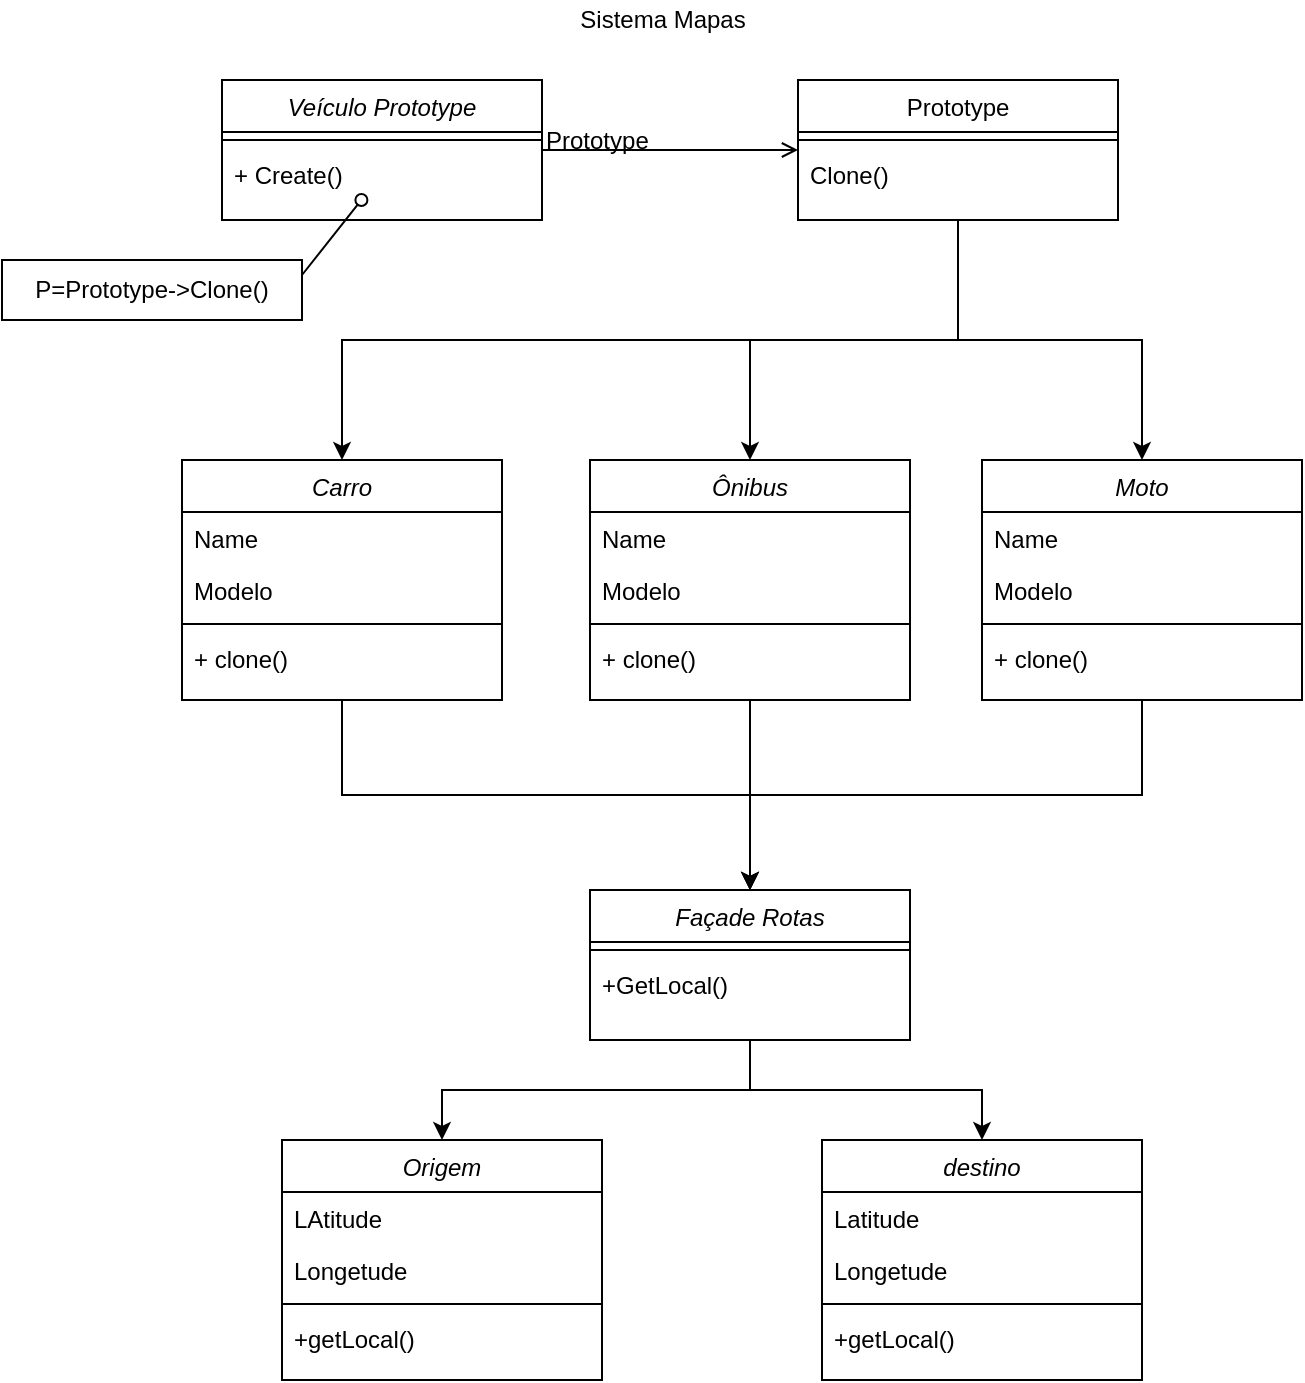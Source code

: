 <mxfile version="14.4.8" type="github" pages="2">
  <diagram id="C5RBs43oDa-KdzZeNtuy" name="Page-1">
    <mxGraphModel dx="1422" dy="705" grid="1" gridSize="10" guides="1" tooltips="1" connect="1" arrows="1" fold="1" page="1" pageScale="1" pageWidth="827" pageHeight="1169" math="0" shadow="0">
      <root>
        <mxCell id="WIyWlLk6GJQsqaUBKTNV-0" />
        <mxCell id="WIyWlLk6GJQsqaUBKTNV-1" parent="WIyWlLk6GJQsqaUBKTNV-0" />
        <mxCell id="zkfFHV4jXpPFQw0GAbJ--0" value="Veículo Prototype" style="swimlane;fontStyle=2;align=center;verticalAlign=top;childLayout=stackLayout;horizontal=1;startSize=26;horizontalStack=0;resizeParent=1;resizeLast=0;collapsible=1;marginBottom=0;rounded=0;shadow=0;strokeWidth=1;" parent="WIyWlLk6GJQsqaUBKTNV-1" vertex="1">
          <mxGeometry x="150" y="120" width="160" height="70" as="geometry">
            <mxRectangle x="230" y="140" width="160" height="26" as="alternateBounds" />
          </mxGeometry>
        </mxCell>
        <mxCell id="zkfFHV4jXpPFQw0GAbJ--4" value="" style="line;html=1;strokeWidth=1;align=left;verticalAlign=middle;spacingTop=-1;spacingLeft=3;spacingRight=3;rotatable=0;labelPosition=right;points=[];portConstraint=eastwest;" parent="zkfFHV4jXpPFQw0GAbJ--0" vertex="1">
          <mxGeometry y="26" width="160" height="8" as="geometry" />
        </mxCell>
        <mxCell id="zkfFHV4jXpPFQw0GAbJ--5" value="+ Create()" style="text;align=left;verticalAlign=top;spacingLeft=4;spacingRight=4;overflow=hidden;rotatable=0;points=[[0,0.5],[1,0.5]];portConstraint=eastwest;" parent="zkfFHV4jXpPFQw0GAbJ--0" vertex="1">
          <mxGeometry y="34" width="160" height="26" as="geometry" />
        </mxCell>
        <mxCell id="31XAmu3wirYMFgPHH8S4-0" style="rounded=0;orthogonalLoop=1;jettySize=auto;html=1;exitX=1;exitY=0.25;exitDx=0;exitDy=0;startArrow=none;endArrow=oval;endFill=0;startFill=0;" edge="1" parent="WIyWlLk6GJQsqaUBKTNV-1" source="31XAmu3wirYMFgPHH8S4-1" target="zkfFHV4jXpPFQw0GAbJ--5">
          <mxGeometry relative="1" as="geometry">
            <mxPoint x="240" y="360" as="sourcePoint" />
          </mxGeometry>
        </mxCell>
        <mxCell id="31XAmu3wirYMFgPHH8S4-7" style="edgeStyle=orthogonalEdgeStyle;rounded=0;orthogonalLoop=1;jettySize=auto;html=1;exitX=0.5;exitY=1;exitDx=0;exitDy=0;entryX=0.5;entryY=0;entryDx=0;entryDy=0;startArrow=none;startFill=0;endArrow=classic;endFill=1;" edge="1" parent="WIyWlLk6GJQsqaUBKTNV-1" source="zkfFHV4jXpPFQw0GAbJ--17" target="31XAmu3wirYMFgPHH8S4-2">
          <mxGeometry relative="1" as="geometry" />
        </mxCell>
        <mxCell id="31XAmu3wirYMFgPHH8S4-18" style="edgeStyle=orthogonalEdgeStyle;rounded=0;orthogonalLoop=1;jettySize=auto;html=1;exitX=0.5;exitY=1;exitDx=0;exitDy=0;startArrow=none;startFill=0;endArrow=classic;endFill=1;" edge="1" parent="WIyWlLk6GJQsqaUBKTNV-1" source="zkfFHV4jXpPFQw0GAbJ--17" target="31XAmu3wirYMFgPHH8S4-8">
          <mxGeometry relative="1" as="geometry" />
        </mxCell>
        <mxCell id="31XAmu3wirYMFgPHH8S4-19" style="edgeStyle=orthogonalEdgeStyle;rounded=0;orthogonalLoop=1;jettySize=auto;html=1;exitX=0.5;exitY=1;exitDx=0;exitDy=0;entryX=0.5;entryY=0;entryDx=0;entryDy=0;startArrow=none;startFill=0;endArrow=classic;endFill=1;" edge="1" parent="WIyWlLk6GJQsqaUBKTNV-1" source="zkfFHV4jXpPFQw0GAbJ--17" target="31XAmu3wirYMFgPHH8S4-13">
          <mxGeometry relative="1" as="geometry" />
        </mxCell>
        <mxCell id="zkfFHV4jXpPFQw0GAbJ--17" value="Prototype" style="swimlane;fontStyle=0;align=center;verticalAlign=top;childLayout=stackLayout;horizontal=1;startSize=26;horizontalStack=0;resizeParent=1;resizeLast=0;collapsible=1;marginBottom=0;rounded=0;shadow=0;strokeWidth=1;" parent="WIyWlLk6GJQsqaUBKTNV-1" vertex="1">
          <mxGeometry x="438" y="120" width="160" height="70" as="geometry">
            <mxRectangle x="550" y="140" width="160" height="26" as="alternateBounds" />
          </mxGeometry>
        </mxCell>
        <mxCell id="zkfFHV4jXpPFQw0GAbJ--23" value="" style="line;html=1;strokeWidth=1;align=left;verticalAlign=middle;spacingTop=-1;spacingLeft=3;spacingRight=3;rotatable=0;labelPosition=right;points=[];portConstraint=eastwest;" parent="zkfFHV4jXpPFQw0GAbJ--17" vertex="1">
          <mxGeometry y="26" width="160" height="8" as="geometry" />
        </mxCell>
        <mxCell id="zkfFHV4jXpPFQw0GAbJ--25" value="Clone()" style="text;align=left;verticalAlign=top;spacingLeft=4;spacingRight=4;overflow=hidden;rotatable=0;points=[[0,0.5],[1,0.5]];portConstraint=eastwest;" parent="zkfFHV4jXpPFQw0GAbJ--17" vertex="1">
          <mxGeometry y="34" width="160" height="26" as="geometry" />
        </mxCell>
        <mxCell id="zkfFHV4jXpPFQw0GAbJ--26" value="" style="endArrow=open;shadow=0;strokeWidth=1;rounded=0;endFill=1;edgeStyle=elbowEdgeStyle;elbow=vertical;" parent="WIyWlLk6GJQsqaUBKTNV-1" source="zkfFHV4jXpPFQw0GAbJ--0" target="zkfFHV4jXpPFQw0GAbJ--17" edge="1">
          <mxGeometry x="0.5" y="41" relative="1" as="geometry">
            <mxPoint x="310" y="192" as="sourcePoint" />
            <mxPoint x="470" y="192" as="targetPoint" />
            <mxPoint x="-40" y="32" as="offset" />
          </mxGeometry>
        </mxCell>
        <mxCell id="zkfFHV4jXpPFQw0GAbJ--27" value="Prototype" style="resizable=0;align=left;verticalAlign=bottom;labelBackgroundColor=none;fontSize=12;" parent="zkfFHV4jXpPFQw0GAbJ--26" connectable="0" vertex="1">
          <mxGeometry x="-1" relative="1" as="geometry">
            <mxPoint y="4" as="offset" />
          </mxGeometry>
        </mxCell>
        <mxCell id="31XAmu3wirYMFgPHH8S4-1" value="P=Prototype-&amp;gt;Clone()" style="rounded=0;whiteSpace=wrap;html=1;" vertex="1" parent="WIyWlLk6GJQsqaUBKTNV-1">
          <mxGeometry x="40" y="210" width="150" height="30" as="geometry" />
        </mxCell>
        <mxCell id="31XAmu3wirYMFgPHH8S4-28" style="edgeStyle=orthogonalEdgeStyle;rounded=0;orthogonalLoop=1;jettySize=auto;html=1;exitX=0.5;exitY=1;exitDx=0;exitDy=0;entryX=0.5;entryY=0;entryDx=0;entryDy=0;startArrow=none;startFill=0;endArrow=classic;endFill=1;" edge="1" parent="WIyWlLk6GJQsqaUBKTNV-1" source="31XAmu3wirYMFgPHH8S4-2" target="31XAmu3wirYMFgPHH8S4-20">
          <mxGeometry relative="1" as="geometry" />
        </mxCell>
        <mxCell id="31XAmu3wirYMFgPHH8S4-2" value="Carro" style="swimlane;fontStyle=2;align=center;verticalAlign=top;childLayout=stackLayout;horizontal=1;startSize=26;horizontalStack=0;resizeParent=1;resizeLast=0;collapsible=1;marginBottom=0;rounded=0;shadow=0;strokeWidth=1;" vertex="1" parent="WIyWlLk6GJQsqaUBKTNV-1">
          <mxGeometry x="130" y="310" width="160" height="120" as="geometry">
            <mxRectangle x="230" y="140" width="160" height="26" as="alternateBounds" />
          </mxGeometry>
        </mxCell>
        <mxCell id="31XAmu3wirYMFgPHH8S4-3" value="Name" style="text;align=left;verticalAlign=top;spacingLeft=4;spacingRight=4;overflow=hidden;rotatable=0;points=[[0,0.5],[1,0.5]];portConstraint=eastwest;" vertex="1" parent="31XAmu3wirYMFgPHH8S4-2">
          <mxGeometry y="26" width="160" height="26" as="geometry" />
        </mxCell>
        <mxCell id="31XAmu3wirYMFgPHH8S4-4" value="Modelo" style="text;align=left;verticalAlign=top;spacingLeft=4;spacingRight=4;overflow=hidden;rotatable=0;points=[[0,0.5],[1,0.5]];portConstraint=eastwest;rounded=0;shadow=0;html=0;" vertex="1" parent="31XAmu3wirYMFgPHH8S4-2">
          <mxGeometry y="52" width="160" height="26" as="geometry" />
        </mxCell>
        <mxCell id="31XAmu3wirYMFgPHH8S4-5" value="" style="line;html=1;strokeWidth=1;align=left;verticalAlign=middle;spacingTop=-1;spacingLeft=3;spacingRight=3;rotatable=0;labelPosition=right;points=[];portConstraint=eastwest;" vertex="1" parent="31XAmu3wirYMFgPHH8S4-2">
          <mxGeometry y="78" width="160" height="8" as="geometry" />
        </mxCell>
        <mxCell id="31XAmu3wirYMFgPHH8S4-6" value="+ clone()" style="text;align=left;verticalAlign=top;spacingLeft=4;spacingRight=4;overflow=hidden;rotatable=0;points=[[0,0.5],[1,0.5]];portConstraint=eastwest;" vertex="1" parent="31XAmu3wirYMFgPHH8S4-2">
          <mxGeometry y="86" width="160" height="26" as="geometry" />
        </mxCell>
        <mxCell id="31XAmu3wirYMFgPHH8S4-29" style="edgeStyle=orthogonalEdgeStyle;rounded=0;orthogonalLoop=1;jettySize=auto;html=1;exitX=0.5;exitY=1;exitDx=0;exitDy=0;startArrow=none;startFill=0;endArrow=classic;endFill=1;entryX=0.5;entryY=0;entryDx=0;entryDy=0;" edge="1" parent="WIyWlLk6GJQsqaUBKTNV-1" source="31XAmu3wirYMFgPHH8S4-8" target="31XAmu3wirYMFgPHH8S4-20">
          <mxGeometry relative="1" as="geometry">
            <mxPoint x="400" y="520" as="targetPoint" />
          </mxGeometry>
        </mxCell>
        <mxCell id="31XAmu3wirYMFgPHH8S4-8" value="Ônibus" style="swimlane;fontStyle=2;align=center;verticalAlign=top;childLayout=stackLayout;horizontal=1;startSize=26;horizontalStack=0;resizeParent=1;resizeLast=0;collapsible=1;marginBottom=0;rounded=0;shadow=0;strokeWidth=1;" vertex="1" parent="WIyWlLk6GJQsqaUBKTNV-1">
          <mxGeometry x="334" y="310" width="160" height="120" as="geometry">
            <mxRectangle x="230" y="140" width="160" height="26" as="alternateBounds" />
          </mxGeometry>
        </mxCell>
        <mxCell id="31XAmu3wirYMFgPHH8S4-9" value="Name" style="text;align=left;verticalAlign=top;spacingLeft=4;spacingRight=4;overflow=hidden;rotatable=0;points=[[0,0.5],[1,0.5]];portConstraint=eastwest;" vertex="1" parent="31XAmu3wirYMFgPHH8S4-8">
          <mxGeometry y="26" width="160" height="26" as="geometry" />
        </mxCell>
        <mxCell id="31XAmu3wirYMFgPHH8S4-10" value="Modelo" style="text;align=left;verticalAlign=top;spacingLeft=4;spacingRight=4;overflow=hidden;rotatable=0;points=[[0,0.5],[1,0.5]];portConstraint=eastwest;rounded=0;shadow=0;html=0;" vertex="1" parent="31XAmu3wirYMFgPHH8S4-8">
          <mxGeometry y="52" width="160" height="26" as="geometry" />
        </mxCell>
        <mxCell id="31XAmu3wirYMFgPHH8S4-11" value="" style="line;html=1;strokeWidth=1;align=left;verticalAlign=middle;spacingTop=-1;spacingLeft=3;spacingRight=3;rotatable=0;labelPosition=right;points=[];portConstraint=eastwest;" vertex="1" parent="31XAmu3wirYMFgPHH8S4-8">
          <mxGeometry y="78" width="160" height="8" as="geometry" />
        </mxCell>
        <mxCell id="31XAmu3wirYMFgPHH8S4-12" value="+ clone()" style="text;align=left;verticalAlign=top;spacingLeft=4;spacingRight=4;overflow=hidden;rotatable=0;points=[[0,0.5],[1,0.5]];portConstraint=eastwest;" vertex="1" parent="31XAmu3wirYMFgPHH8S4-8">
          <mxGeometry y="86" width="160" height="26" as="geometry" />
        </mxCell>
        <mxCell id="31XAmu3wirYMFgPHH8S4-30" style="edgeStyle=orthogonalEdgeStyle;rounded=0;orthogonalLoop=1;jettySize=auto;html=1;exitX=0.5;exitY=1;exitDx=0;exitDy=0;entryX=0.5;entryY=0;entryDx=0;entryDy=0;startArrow=none;startFill=0;endArrow=classic;endFill=1;" edge="1" parent="WIyWlLk6GJQsqaUBKTNV-1" source="31XAmu3wirYMFgPHH8S4-13" target="31XAmu3wirYMFgPHH8S4-20">
          <mxGeometry relative="1" as="geometry" />
        </mxCell>
        <mxCell id="31XAmu3wirYMFgPHH8S4-13" value="Moto" style="swimlane;fontStyle=2;align=center;verticalAlign=top;childLayout=stackLayout;horizontal=1;startSize=26;horizontalStack=0;resizeParent=1;resizeLast=0;collapsible=1;marginBottom=0;rounded=0;shadow=0;strokeWidth=1;" vertex="1" parent="WIyWlLk6GJQsqaUBKTNV-1">
          <mxGeometry x="530" y="310" width="160" height="120" as="geometry">
            <mxRectangle x="230" y="140" width="160" height="26" as="alternateBounds" />
          </mxGeometry>
        </mxCell>
        <mxCell id="31XAmu3wirYMFgPHH8S4-14" value="Name" style="text;align=left;verticalAlign=top;spacingLeft=4;spacingRight=4;overflow=hidden;rotatable=0;points=[[0,0.5],[1,0.5]];portConstraint=eastwest;" vertex="1" parent="31XAmu3wirYMFgPHH8S4-13">
          <mxGeometry y="26" width="160" height="26" as="geometry" />
        </mxCell>
        <mxCell id="31XAmu3wirYMFgPHH8S4-15" value="Modelo" style="text;align=left;verticalAlign=top;spacingLeft=4;spacingRight=4;overflow=hidden;rotatable=0;points=[[0,0.5],[1,0.5]];portConstraint=eastwest;rounded=0;shadow=0;html=0;" vertex="1" parent="31XAmu3wirYMFgPHH8S4-13">
          <mxGeometry y="52" width="160" height="26" as="geometry" />
        </mxCell>
        <mxCell id="31XAmu3wirYMFgPHH8S4-16" value="" style="line;html=1;strokeWidth=1;align=left;verticalAlign=middle;spacingTop=-1;spacingLeft=3;spacingRight=3;rotatable=0;labelPosition=right;points=[];portConstraint=eastwest;" vertex="1" parent="31XAmu3wirYMFgPHH8S4-13">
          <mxGeometry y="78" width="160" height="8" as="geometry" />
        </mxCell>
        <mxCell id="31XAmu3wirYMFgPHH8S4-17" value="+ clone()" style="text;align=left;verticalAlign=top;spacingLeft=4;spacingRight=4;overflow=hidden;rotatable=0;points=[[0,0.5],[1,0.5]];portConstraint=eastwest;" vertex="1" parent="31XAmu3wirYMFgPHH8S4-13">
          <mxGeometry y="86" width="160" height="26" as="geometry" />
        </mxCell>
        <mxCell id="31XAmu3wirYMFgPHH8S4-42" style="edgeStyle=orthogonalEdgeStyle;rounded=0;orthogonalLoop=1;jettySize=auto;html=1;exitX=0.5;exitY=1;exitDx=0;exitDy=0;startArrow=none;startFill=0;endArrow=classic;endFill=1;" edge="1" parent="WIyWlLk6GJQsqaUBKTNV-1" source="31XAmu3wirYMFgPHH8S4-20" target="31XAmu3wirYMFgPHH8S4-32">
          <mxGeometry relative="1" as="geometry" />
        </mxCell>
        <mxCell id="31XAmu3wirYMFgPHH8S4-43" style="edgeStyle=orthogonalEdgeStyle;rounded=0;orthogonalLoop=1;jettySize=auto;html=1;exitX=0.5;exitY=1;exitDx=0;exitDy=0;entryX=0.5;entryY=0;entryDx=0;entryDy=0;startArrow=none;startFill=0;endArrow=classic;endFill=1;" edge="1" parent="WIyWlLk6GJQsqaUBKTNV-1" source="31XAmu3wirYMFgPHH8S4-20" target="31XAmu3wirYMFgPHH8S4-37">
          <mxGeometry relative="1" as="geometry" />
        </mxCell>
        <mxCell id="31XAmu3wirYMFgPHH8S4-20" value="Façade Rotas" style="swimlane;fontStyle=2;align=center;verticalAlign=top;childLayout=stackLayout;horizontal=1;startSize=26;horizontalStack=0;resizeParent=1;resizeLast=0;collapsible=1;marginBottom=0;rounded=0;shadow=0;strokeWidth=1;" vertex="1" parent="WIyWlLk6GJQsqaUBKTNV-1">
          <mxGeometry x="334" y="525" width="160" height="75" as="geometry">
            <mxRectangle x="230" y="140" width="160" height="26" as="alternateBounds" />
          </mxGeometry>
        </mxCell>
        <mxCell id="31XAmu3wirYMFgPHH8S4-23" value="" style="line;html=1;strokeWidth=1;align=left;verticalAlign=middle;spacingTop=-1;spacingLeft=3;spacingRight=3;rotatable=0;labelPosition=right;points=[];portConstraint=eastwest;" vertex="1" parent="31XAmu3wirYMFgPHH8S4-20">
          <mxGeometry y="26" width="160" height="8" as="geometry" />
        </mxCell>
        <mxCell id="31XAmu3wirYMFgPHH8S4-24" value="+GetLocal()" style="text;align=left;verticalAlign=top;spacingLeft=4;spacingRight=4;overflow=hidden;rotatable=0;points=[[0,0.5],[1,0.5]];portConstraint=eastwest;" vertex="1" parent="31XAmu3wirYMFgPHH8S4-20">
          <mxGeometry y="34" width="160" height="34" as="geometry" />
        </mxCell>
        <mxCell id="31XAmu3wirYMFgPHH8S4-32" value="Origem" style="swimlane;fontStyle=2;align=center;verticalAlign=top;childLayout=stackLayout;horizontal=1;startSize=26;horizontalStack=0;resizeParent=1;resizeLast=0;collapsible=1;marginBottom=0;rounded=0;shadow=0;strokeWidth=1;" vertex="1" parent="WIyWlLk6GJQsqaUBKTNV-1">
          <mxGeometry x="180" y="650" width="160" height="120" as="geometry">
            <mxRectangle x="230" y="140" width="160" height="26" as="alternateBounds" />
          </mxGeometry>
        </mxCell>
        <mxCell id="31XAmu3wirYMFgPHH8S4-33" value="LAtitude" style="text;align=left;verticalAlign=top;spacingLeft=4;spacingRight=4;overflow=hidden;rotatable=0;points=[[0,0.5],[1,0.5]];portConstraint=eastwest;" vertex="1" parent="31XAmu3wirYMFgPHH8S4-32">
          <mxGeometry y="26" width="160" height="26" as="geometry" />
        </mxCell>
        <mxCell id="31XAmu3wirYMFgPHH8S4-34" value="Longetude" style="text;align=left;verticalAlign=top;spacingLeft=4;spacingRight=4;overflow=hidden;rotatable=0;points=[[0,0.5],[1,0.5]];portConstraint=eastwest;rounded=0;shadow=0;html=0;" vertex="1" parent="31XAmu3wirYMFgPHH8S4-32">
          <mxGeometry y="52" width="160" height="26" as="geometry" />
        </mxCell>
        <mxCell id="31XAmu3wirYMFgPHH8S4-35" value="" style="line;html=1;strokeWidth=1;align=left;verticalAlign=middle;spacingTop=-1;spacingLeft=3;spacingRight=3;rotatable=0;labelPosition=right;points=[];portConstraint=eastwest;" vertex="1" parent="31XAmu3wirYMFgPHH8S4-32">
          <mxGeometry y="78" width="160" height="8" as="geometry" />
        </mxCell>
        <mxCell id="31XAmu3wirYMFgPHH8S4-36" value="+getLocal()" style="text;align=left;verticalAlign=top;spacingLeft=4;spacingRight=4;overflow=hidden;rotatable=0;points=[[0,0.5],[1,0.5]];portConstraint=eastwest;" vertex="1" parent="31XAmu3wirYMFgPHH8S4-32">
          <mxGeometry y="86" width="160" height="26" as="geometry" />
        </mxCell>
        <mxCell id="31XAmu3wirYMFgPHH8S4-37" value="destino" style="swimlane;fontStyle=2;align=center;verticalAlign=top;childLayout=stackLayout;horizontal=1;startSize=26;horizontalStack=0;resizeParent=1;resizeLast=0;collapsible=1;marginBottom=0;rounded=0;shadow=0;strokeWidth=1;" vertex="1" parent="WIyWlLk6GJQsqaUBKTNV-1">
          <mxGeometry x="450" y="650" width="160" height="120" as="geometry">
            <mxRectangle x="230" y="140" width="160" height="26" as="alternateBounds" />
          </mxGeometry>
        </mxCell>
        <mxCell id="31XAmu3wirYMFgPHH8S4-38" value="Latitude" style="text;align=left;verticalAlign=top;spacingLeft=4;spacingRight=4;overflow=hidden;rotatable=0;points=[[0,0.5],[1,0.5]];portConstraint=eastwest;" vertex="1" parent="31XAmu3wirYMFgPHH8S4-37">
          <mxGeometry y="26" width="160" height="26" as="geometry" />
        </mxCell>
        <mxCell id="31XAmu3wirYMFgPHH8S4-39" value="Longetude" style="text;align=left;verticalAlign=top;spacingLeft=4;spacingRight=4;overflow=hidden;rotatable=0;points=[[0,0.5],[1,0.5]];portConstraint=eastwest;rounded=0;shadow=0;html=0;" vertex="1" parent="31XAmu3wirYMFgPHH8S4-37">
          <mxGeometry y="52" width="160" height="26" as="geometry" />
        </mxCell>
        <mxCell id="31XAmu3wirYMFgPHH8S4-40" value="" style="line;html=1;strokeWidth=1;align=left;verticalAlign=middle;spacingTop=-1;spacingLeft=3;spacingRight=3;rotatable=0;labelPosition=right;points=[];portConstraint=eastwest;" vertex="1" parent="31XAmu3wirYMFgPHH8S4-37">
          <mxGeometry y="78" width="160" height="8" as="geometry" />
        </mxCell>
        <mxCell id="31XAmu3wirYMFgPHH8S4-41" value="+getLocal()" style="text;align=left;verticalAlign=top;spacingLeft=4;spacingRight=4;overflow=hidden;rotatable=0;points=[[0,0.5],[1,0.5]];portConstraint=eastwest;" vertex="1" parent="31XAmu3wirYMFgPHH8S4-37">
          <mxGeometry y="86" width="160" height="26" as="geometry" />
        </mxCell>
        <mxCell id="CzUuCIz_zLY8HM2_geKU-0" value="Sistema Mapas" style="text;html=1;align=center;verticalAlign=middle;resizable=0;points=[];autosize=1;" vertex="1" parent="WIyWlLk6GJQsqaUBKTNV-1">
          <mxGeometry x="320" y="80" width="100" height="20" as="geometry" />
        </mxCell>
      </root>
    </mxGraphModel>
  </diagram>
  <diagram id="gJvPcWavC9v2vCjyj011" name="Page-2">
    <mxGraphModel dx="1422" dy="705" grid="1" gridSize="10" guides="1" tooltips="1" connect="1" arrows="1" fold="1" page="1" pageScale="1" pageWidth="827" pageHeight="1169" math="0" shadow="0">
      <root>
        <mxCell id="MA_nOqeNWP1o4pDqXl-5-0" />
        <mxCell id="MA_nOqeNWP1o4pDqXl-5-1" parent="MA_nOqeNWP1o4pDqXl-5-0" />
        <mxCell id="3UXA6sO0aQjLdaKUkEe5-0" value="Produto Prototype" style="swimlane;fontStyle=2;align=center;verticalAlign=top;childLayout=stackLayout;horizontal=1;startSize=26;horizontalStack=0;resizeParent=1;resizeLast=0;collapsible=1;marginBottom=0;rounded=0;shadow=0;strokeWidth=1;" vertex="1" parent="MA_nOqeNWP1o4pDqXl-5-1">
          <mxGeometry x="140" y="90" width="160" height="70" as="geometry">
            <mxRectangle x="230" y="140" width="160" height="26" as="alternateBounds" />
          </mxGeometry>
        </mxCell>
        <mxCell id="3UXA6sO0aQjLdaKUkEe5-1" value="" style="line;html=1;strokeWidth=1;align=left;verticalAlign=middle;spacingTop=-1;spacingLeft=3;spacingRight=3;rotatable=0;labelPosition=right;points=[];portConstraint=eastwest;" vertex="1" parent="3UXA6sO0aQjLdaKUkEe5-0">
          <mxGeometry y="26" width="160" height="8" as="geometry" />
        </mxCell>
        <mxCell id="3UXA6sO0aQjLdaKUkEe5-2" value="+ Create()" style="text;align=left;verticalAlign=top;spacingLeft=4;spacingRight=4;overflow=hidden;rotatable=0;points=[[0,0.5],[1,0.5]];portConstraint=eastwest;" vertex="1" parent="3UXA6sO0aQjLdaKUkEe5-0">
          <mxGeometry y="34" width="160" height="26" as="geometry" />
        </mxCell>
        <mxCell id="3UXA6sO0aQjLdaKUkEe5-3" style="rounded=0;orthogonalLoop=1;jettySize=auto;html=1;exitX=0.5;exitY=0;exitDx=0;exitDy=0;startArrow=none;endArrow=oval;endFill=0;startFill=0;" edge="1" target="3UXA6sO0aQjLdaKUkEe5-2" parent="MA_nOqeNWP1o4pDqXl-5-1" source="9NKGlMP9vnTwlhpY_rBs-0">
          <mxGeometry relative="1" as="geometry">
            <mxPoint x="180" y="187.5" as="sourcePoint" />
          </mxGeometry>
        </mxCell>
        <mxCell id="3UXA6sO0aQjLdaKUkEe5-4" style="edgeStyle=orthogonalEdgeStyle;rounded=0;orthogonalLoop=1;jettySize=auto;html=1;exitX=0.5;exitY=1;exitDx=0;exitDy=0;startArrow=none;startFill=0;endArrow=classic;endFill=1;" edge="1" source="3UXA6sO0aQjLdaKUkEe5-7" target="3UXA6sO0aQjLdaKUkEe5-41" parent="MA_nOqeNWP1o4pDqXl-5-1">
          <mxGeometry relative="1" as="geometry">
            <mxPoint x="200" y="280" as="targetPoint" />
          </mxGeometry>
        </mxCell>
        <mxCell id="3UXA6sO0aQjLdaKUkEe5-5" style="edgeStyle=orthogonalEdgeStyle;rounded=0;orthogonalLoop=1;jettySize=auto;html=1;exitX=0.5;exitY=1;exitDx=0;exitDy=0;startArrow=none;startFill=0;endArrow=classic;endFill=1;entryX=0.5;entryY=0;entryDx=0;entryDy=0;" edge="1" source="3UXA6sO0aQjLdaKUkEe5-7" target="3UXA6sO0aQjLdaKUkEe5-35" parent="MA_nOqeNWP1o4pDqXl-5-1">
          <mxGeometry relative="1" as="geometry">
            <mxPoint x="404" y="280" as="targetPoint" />
          </mxGeometry>
        </mxCell>
        <mxCell id="3UXA6sO0aQjLdaKUkEe5-6" style="edgeStyle=orthogonalEdgeStyle;rounded=0;orthogonalLoop=1;jettySize=auto;html=1;exitX=0.5;exitY=1;exitDx=0;exitDy=0;entryX=0.5;entryY=0;entryDx=0;entryDy=0;startArrow=none;startFill=0;endArrow=classic;endFill=1;" edge="1" source="3UXA6sO0aQjLdaKUkEe5-7" target="3UXA6sO0aQjLdaKUkEe5-25" parent="MA_nOqeNWP1o4pDqXl-5-1">
          <mxGeometry relative="1" as="geometry" />
        </mxCell>
        <mxCell id="3UXA6sO0aQjLdaKUkEe5-7" value="Prototype" style="swimlane;fontStyle=0;align=center;verticalAlign=top;childLayout=stackLayout;horizontal=1;startSize=26;horizontalStack=0;resizeParent=1;resizeLast=0;collapsible=1;marginBottom=0;rounded=0;shadow=0;strokeWidth=1;" vertex="1" parent="MA_nOqeNWP1o4pDqXl-5-1">
          <mxGeometry x="428" y="90" width="160" height="70" as="geometry">
            <mxRectangle x="550" y="140" width="160" height="26" as="alternateBounds" />
          </mxGeometry>
        </mxCell>
        <mxCell id="3UXA6sO0aQjLdaKUkEe5-8" value="" style="line;html=1;strokeWidth=1;align=left;verticalAlign=middle;spacingTop=-1;spacingLeft=3;spacingRight=3;rotatable=0;labelPosition=right;points=[];portConstraint=eastwest;" vertex="1" parent="3UXA6sO0aQjLdaKUkEe5-7">
          <mxGeometry y="26" width="160" height="8" as="geometry" />
        </mxCell>
        <mxCell id="3UXA6sO0aQjLdaKUkEe5-9" value="Clone()" style="text;align=left;verticalAlign=top;spacingLeft=4;spacingRight=4;overflow=hidden;rotatable=0;points=[[0,0.5],[1,0.5]];portConstraint=eastwest;" vertex="1" parent="3UXA6sO0aQjLdaKUkEe5-7">
          <mxGeometry y="34" width="160" height="26" as="geometry" />
        </mxCell>
        <mxCell id="3UXA6sO0aQjLdaKUkEe5-10" value="" style="endArrow=open;shadow=0;strokeWidth=1;rounded=0;endFill=1;edgeStyle=elbowEdgeStyle;elbow=vertical;" edge="1" source="3UXA6sO0aQjLdaKUkEe5-0" target="3UXA6sO0aQjLdaKUkEe5-7" parent="MA_nOqeNWP1o4pDqXl-5-1">
          <mxGeometry x="0.5" y="41" relative="1" as="geometry">
            <mxPoint x="300" y="162" as="sourcePoint" />
            <mxPoint x="460" y="162" as="targetPoint" />
            <mxPoint x="-40" y="32" as="offset" />
          </mxGeometry>
        </mxCell>
        <mxCell id="3UXA6sO0aQjLdaKUkEe5-11" value="Prototype" style="resizable=0;align=left;verticalAlign=bottom;labelBackgroundColor=none;fontSize=12;" connectable="0" vertex="1" parent="3UXA6sO0aQjLdaKUkEe5-10">
          <mxGeometry x="-1" relative="1" as="geometry">
            <mxPoint y="4" as="offset" />
          </mxGeometry>
        </mxCell>
        <mxCell id="3UXA6sO0aQjLdaKUkEe5-12" style="edgeStyle=orthogonalEdgeStyle;rounded=0;orthogonalLoop=1;jettySize=auto;html=1;exitX=0.494;exitY=0.962;exitDx=0;exitDy=0;entryX=0.5;entryY=0;entryDx=0;entryDy=0;startArrow=none;startFill=0;endArrow=classic;endFill=1;exitPerimeter=0;" edge="1" source="3UXA6sO0aQjLdaKUkEe5-46" target="3UXA6sO0aQjLdaKUkEe5-30" parent="MA_nOqeNWP1o4pDqXl-5-1">
          <mxGeometry relative="1" as="geometry">
            <mxPoint x="200" y="400" as="sourcePoint" />
          </mxGeometry>
        </mxCell>
        <mxCell id="3UXA6sO0aQjLdaKUkEe5-18" style="edgeStyle=orthogonalEdgeStyle;rounded=0;orthogonalLoop=1;jettySize=auto;html=1;startArrow=none;startFill=0;endArrow=classic;endFill=1;entryX=0.5;entryY=0;entryDx=0;entryDy=0;" edge="1" target="3UXA6sO0aQjLdaKUkEe5-30" parent="MA_nOqeNWP1o4pDqXl-5-1">
          <mxGeometry relative="1" as="geometry">
            <mxPoint x="390" y="490" as="targetPoint" />
            <mxPoint x="404" y="420" as="sourcePoint" />
          </mxGeometry>
        </mxCell>
        <mxCell id="3UXA6sO0aQjLdaKUkEe5-24" style="edgeStyle=orthogonalEdgeStyle;rounded=0;orthogonalLoop=1;jettySize=auto;html=1;exitX=0.5;exitY=1;exitDx=0;exitDy=0;entryX=0.5;entryY=0;entryDx=0;entryDy=0;startArrow=none;startFill=0;endArrow=classic;endFill=1;" edge="1" source="3UXA6sO0aQjLdaKUkEe5-25" target="3UXA6sO0aQjLdaKUkEe5-30" parent="MA_nOqeNWP1o4pDqXl-5-1">
          <mxGeometry relative="1" as="geometry" />
        </mxCell>
        <mxCell id="3UXA6sO0aQjLdaKUkEe5-25" value="Desodorante" style="swimlane;fontStyle=2;align=center;verticalAlign=top;childLayout=stackLayout;horizontal=1;startSize=26;horizontalStack=0;resizeParent=1;resizeLast=0;collapsible=1;marginBottom=0;rounded=0;shadow=0;strokeWidth=1;" vertex="1" parent="MA_nOqeNWP1o4pDqXl-5-1">
          <mxGeometry x="520" y="280" width="160" height="138" as="geometry">
            <mxRectangle x="230" y="140" width="160" height="26" as="alternateBounds" />
          </mxGeometry>
        </mxCell>
        <mxCell id="3UXA6sO0aQjLdaKUkEe5-26" value="Nome" style="text;align=left;verticalAlign=top;spacingLeft=4;spacingRight=4;overflow=hidden;rotatable=0;points=[[0,0.5],[1,0.5]];portConstraint=eastwest;" vertex="1" parent="3UXA6sO0aQjLdaKUkEe5-25">
          <mxGeometry y="26" width="160" height="26" as="geometry" />
        </mxCell>
        <mxCell id="3UXA6sO0aQjLdaKUkEe5-27" value="Preço&#xa;" style="text;align=left;verticalAlign=top;spacingLeft=4;spacingRight=4;overflow=hidden;rotatable=0;points=[[0,0.5],[1,0.5]];portConstraint=eastwest;rounded=0;shadow=0;html=0;" vertex="1" parent="3UXA6sO0aQjLdaKUkEe5-25">
          <mxGeometry y="52" width="160" height="26" as="geometry" />
        </mxCell>
        <mxCell id="3UXA6sO0aQjLdaKUkEe5-33" value="Quantidade" style="text;align=left;verticalAlign=top;spacingLeft=4;spacingRight=4;overflow=hidden;rotatable=0;points=[[0,0.5],[1,0.5]];portConstraint=eastwest;rounded=0;shadow=0;html=0;" vertex="1" parent="3UXA6sO0aQjLdaKUkEe5-25">
          <mxGeometry y="78" width="160" height="26" as="geometry" />
        </mxCell>
        <mxCell id="3UXA6sO0aQjLdaKUkEe5-28" value="" style="line;html=1;strokeWidth=1;align=left;verticalAlign=middle;spacingTop=-1;spacingLeft=3;spacingRight=3;rotatable=0;labelPosition=right;points=[];portConstraint=eastwest;" vertex="1" parent="3UXA6sO0aQjLdaKUkEe5-25">
          <mxGeometry y="104" width="160" height="8" as="geometry" />
        </mxCell>
        <mxCell id="3UXA6sO0aQjLdaKUkEe5-29" value="+ clone()" style="text;align=left;verticalAlign=top;spacingLeft=4;spacingRight=4;overflow=hidden;rotatable=0;points=[[0,0.5],[1,0.5]];portConstraint=eastwest;" vertex="1" parent="3UXA6sO0aQjLdaKUkEe5-25">
          <mxGeometry y="112" width="160" height="26" as="geometry" />
        </mxCell>
        <mxCell id="3UXA6sO0aQjLdaKUkEe5-30" value="Operação Façade" style="swimlane;fontStyle=2;align=center;verticalAlign=top;childLayout=stackLayout;horizontal=1;startSize=26;horizontalStack=0;resizeParent=1;resizeLast=0;collapsible=1;marginBottom=0;rounded=0;shadow=0;strokeWidth=1;" vertex="1" parent="MA_nOqeNWP1o4pDqXl-5-1">
          <mxGeometry x="324" y="495" width="160" height="75" as="geometry">
            <mxRectangle x="230" y="140" width="160" height="26" as="alternateBounds" />
          </mxGeometry>
        </mxCell>
        <mxCell id="3UXA6sO0aQjLdaKUkEe5-31" value="" style="line;html=1;strokeWidth=1;align=left;verticalAlign=middle;spacingTop=-1;spacingLeft=3;spacingRight=3;rotatable=0;labelPosition=right;points=[];portConstraint=eastwest;" vertex="1" parent="3UXA6sO0aQjLdaKUkEe5-30">
          <mxGeometry y="26" width="160" height="8" as="geometry" />
        </mxCell>
        <mxCell id="3UXA6sO0aQjLdaKUkEe5-32" value="+CalcularCompra()" style="text;align=left;verticalAlign=top;spacingLeft=4;spacingRight=4;overflow=hidden;rotatable=0;points=[[0,0.5],[1,0.5]];portConstraint=eastwest;" vertex="1" parent="3UXA6sO0aQjLdaKUkEe5-30">
          <mxGeometry y="34" width="160" height="34" as="geometry" />
        </mxCell>
        <mxCell id="3UXA6sO0aQjLdaKUkEe5-35" value="Macarrão" style="swimlane;fontStyle=2;align=center;verticalAlign=top;childLayout=stackLayout;horizontal=1;startSize=26;horizontalStack=0;resizeParent=1;resizeLast=0;collapsible=1;marginBottom=0;rounded=0;shadow=0;strokeWidth=1;" vertex="1" parent="MA_nOqeNWP1o4pDqXl-5-1">
          <mxGeometry x="324" y="280" width="160" height="138" as="geometry">
            <mxRectangle x="230" y="140" width="160" height="26" as="alternateBounds" />
          </mxGeometry>
        </mxCell>
        <mxCell id="3UXA6sO0aQjLdaKUkEe5-36" value="Nome" style="text;align=left;verticalAlign=top;spacingLeft=4;spacingRight=4;overflow=hidden;rotatable=0;points=[[0,0.5],[1,0.5]];portConstraint=eastwest;" vertex="1" parent="3UXA6sO0aQjLdaKUkEe5-35">
          <mxGeometry y="26" width="160" height="26" as="geometry" />
        </mxCell>
        <mxCell id="3UXA6sO0aQjLdaKUkEe5-37" value="Preço&#xa;" style="text;align=left;verticalAlign=top;spacingLeft=4;spacingRight=4;overflow=hidden;rotatable=0;points=[[0,0.5],[1,0.5]];portConstraint=eastwest;rounded=0;shadow=0;html=0;" vertex="1" parent="3UXA6sO0aQjLdaKUkEe5-35">
          <mxGeometry y="52" width="160" height="26" as="geometry" />
        </mxCell>
        <mxCell id="3UXA6sO0aQjLdaKUkEe5-38" value="Quantidade" style="text;align=left;verticalAlign=top;spacingLeft=4;spacingRight=4;overflow=hidden;rotatable=0;points=[[0,0.5],[1,0.5]];portConstraint=eastwest;rounded=0;shadow=0;html=0;" vertex="1" parent="3UXA6sO0aQjLdaKUkEe5-35">
          <mxGeometry y="78" width="160" height="26" as="geometry" />
        </mxCell>
        <mxCell id="3UXA6sO0aQjLdaKUkEe5-39" value="" style="line;html=1;strokeWidth=1;align=left;verticalAlign=middle;spacingTop=-1;spacingLeft=3;spacingRight=3;rotatable=0;labelPosition=right;points=[];portConstraint=eastwest;" vertex="1" parent="3UXA6sO0aQjLdaKUkEe5-35">
          <mxGeometry y="104" width="160" height="8" as="geometry" />
        </mxCell>
        <mxCell id="3UXA6sO0aQjLdaKUkEe5-40" value="+ clone()" style="text;align=left;verticalAlign=top;spacingLeft=4;spacingRight=4;overflow=hidden;rotatable=0;points=[[0,0.5],[1,0.5]];portConstraint=eastwest;" vertex="1" parent="3UXA6sO0aQjLdaKUkEe5-35">
          <mxGeometry y="112" width="160" height="26" as="geometry" />
        </mxCell>
        <mxCell id="3UXA6sO0aQjLdaKUkEe5-41" value="Leite" style="swimlane;fontStyle=2;align=center;verticalAlign=top;childLayout=stackLayout;horizontal=1;startSize=26;horizontalStack=0;resizeParent=1;resizeLast=0;collapsible=1;marginBottom=0;rounded=0;shadow=0;strokeWidth=1;" vertex="1" parent="MA_nOqeNWP1o4pDqXl-5-1">
          <mxGeometry x="130" y="280" width="160" height="138" as="geometry">
            <mxRectangle x="230" y="140" width="160" height="26" as="alternateBounds" />
          </mxGeometry>
        </mxCell>
        <mxCell id="3UXA6sO0aQjLdaKUkEe5-42" value="Nome" style="text;align=left;verticalAlign=top;spacingLeft=4;spacingRight=4;overflow=hidden;rotatable=0;points=[[0,0.5],[1,0.5]];portConstraint=eastwest;" vertex="1" parent="3UXA6sO0aQjLdaKUkEe5-41">
          <mxGeometry y="26" width="160" height="26" as="geometry" />
        </mxCell>
        <mxCell id="3UXA6sO0aQjLdaKUkEe5-43" value="Preço&#xa;" style="text;align=left;verticalAlign=top;spacingLeft=4;spacingRight=4;overflow=hidden;rotatable=0;points=[[0,0.5],[1,0.5]];portConstraint=eastwest;rounded=0;shadow=0;html=0;" vertex="1" parent="3UXA6sO0aQjLdaKUkEe5-41">
          <mxGeometry y="52" width="160" height="26" as="geometry" />
        </mxCell>
        <mxCell id="3UXA6sO0aQjLdaKUkEe5-44" value="Quantidade" style="text;align=left;verticalAlign=top;spacingLeft=4;spacingRight=4;overflow=hidden;rotatable=0;points=[[0,0.5],[1,0.5]];portConstraint=eastwest;rounded=0;shadow=0;html=0;" vertex="1" parent="3UXA6sO0aQjLdaKUkEe5-41">
          <mxGeometry y="78" width="160" height="26" as="geometry" />
        </mxCell>
        <mxCell id="3UXA6sO0aQjLdaKUkEe5-45" value="" style="line;html=1;strokeWidth=1;align=left;verticalAlign=middle;spacingTop=-1;spacingLeft=3;spacingRight=3;rotatable=0;labelPosition=right;points=[];portConstraint=eastwest;" vertex="1" parent="3UXA6sO0aQjLdaKUkEe5-41">
          <mxGeometry y="104" width="160" height="8" as="geometry" />
        </mxCell>
        <mxCell id="3UXA6sO0aQjLdaKUkEe5-46" value="+ clone()" style="text;align=left;verticalAlign=top;spacingLeft=4;spacingRight=4;overflow=hidden;rotatable=0;points=[[0,0.5],[1,0.5]];portConstraint=eastwest;" vertex="1" parent="3UXA6sO0aQjLdaKUkEe5-41">
          <mxGeometry y="112" width="160" height="26" as="geometry" />
        </mxCell>
        <mxCell id="9NKGlMP9vnTwlhpY_rBs-0" value="P=Prototype-&amp;gt;Clone()" style="rounded=0;whiteSpace=wrap;html=1;" vertex="1" parent="MA_nOqeNWP1o4pDqXl-5-1">
          <mxGeometry x="30" y="190" width="150" height="30" as="geometry" />
        </mxCell>
        <mxCell id="xGOv_8FkbYRrHrn0Y51W-0" value="Sistema Mercado" style="text;html=1;align=center;verticalAlign=middle;resizable=0;points=[];autosize=1;" vertex="1" parent="MA_nOqeNWP1o4pDqXl-5-1">
          <mxGeometry x="324" y="50" width="110" height="20" as="geometry" />
        </mxCell>
      </root>
    </mxGraphModel>
  </diagram>
</mxfile>
